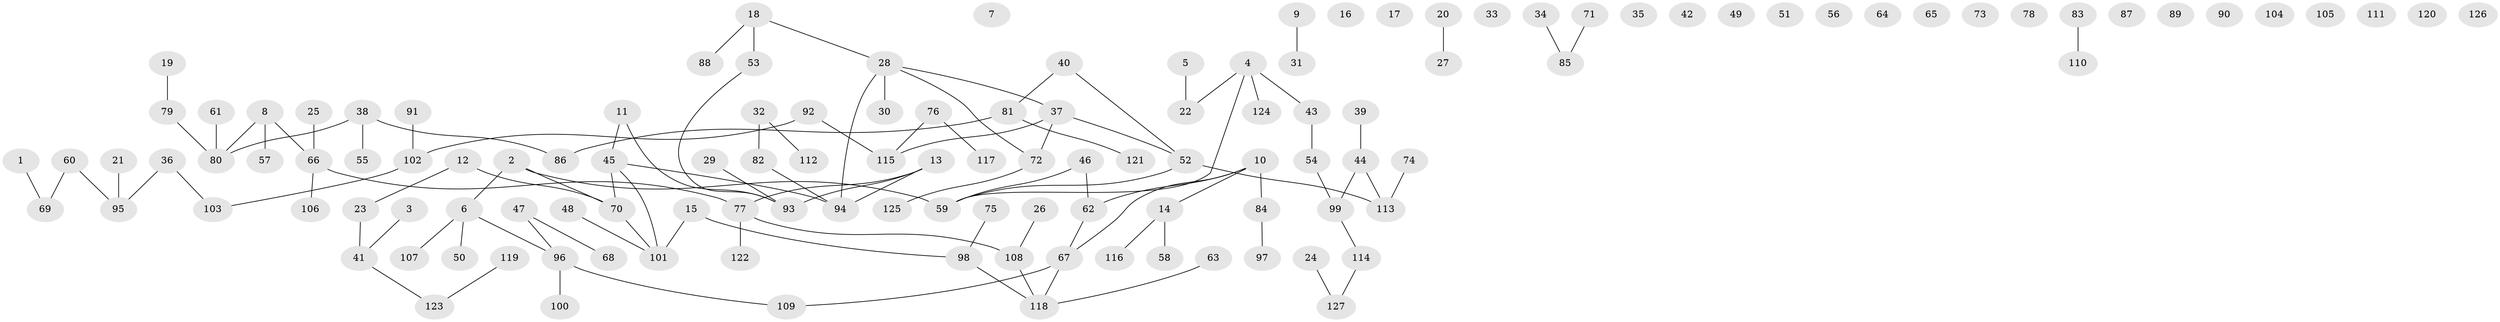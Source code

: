 // Generated by graph-tools (version 1.1) at 2025/00/03/09/25 03:00:50]
// undirected, 127 vertices, 112 edges
graph export_dot {
graph [start="1"]
  node [color=gray90,style=filled];
  1;
  2;
  3;
  4;
  5;
  6;
  7;
  8;
  9;
  10;
  11;
  12;
  13;
  14;
  15;
  16;
  17;
  18;
  19;
  20;
  21;
  22;
  23;
  24;
  25;
  26;
  27;
  28;
  29;
  30;
  31;
  32;
  33;
  34;
  35;
  36;
  37;
  38;
  39;
  40;
  41;
  42;
  43;
  44;
  45;
  46;
  47;
  48;
  49;
  50;
  51;
  52;
  53;
  54;
  55;
  56;
  57;
  58;
  59;
  60;
  61;
  62;
  63;
  64;
  65;
  66;
  67;
  68;
  69;
  70;
  71;
  72;
  73;
  74;
  75;
  76;
  77;
  78;
  79;
  80;
  81;
  82;
  83;
  84;
  85;
  86;
  87;
  88;
  89;
  90;
  91;
  92;
  93;
  94;
  95;
  96;
  97;
  98;
  99;
  100;
  101;
  102;
  103;
  104;
  105;
  106;
  107;
  108;
  109;
  110;
  111;
  112;
  113;
  114;
  115;
  116;
  117;
  118;
  119;
  120;
  121;
  122;
  123;
  124;
  125;
  126;
  127;
  1 -- 69;
  2 -- 6;
  2 -- 59;
  2 -- 70;
  3 -- 41;
  4 -- 22;
  4 -- 43;
  4 -- 59;
  4 -- 124;
  5 -- 22;
  6 -- 50;
  6 -- 96;
  6 -- 107;
  8 -- 57;
  8 -- 66;
  8 -- 80;
  9 -- 31;
  10 -- 14;
  10 -- 62;
  10 -- 67;
  10 -- 84;
  11 -- 45;
  11 -- 93;
  12 -- 23;
  12 -- 70;
  13 -- 77;
  13 -- 93;
  13 -- 94;
  14 -- 58;
  14 -- 116;
  15 -- 98;
  15 -- 101;
  18 -- 28;
  18 -- 53;
  18 -- 88;
  19 -- 79;
  20 -- 27;
  21 -- 95;
  23 -- 41;
  24 -- 127;
  25 -- 66;
  26 -- 108;
  28 -- 30;
  28 -- 37;
  28 -- 72;
  28 -- 94;
  29 -- 93;
  32 -- 82;
  32 -- 112;
  34 -- 85;
  36 -- 95;
  36 -- 103;
  37 -- 52;
  37 -- 72;
  37 -- 115;
  38 -- 55;
  38 -- 80;
  38 -- 86;
  39 -- 44;
  40 -- 52;
  40 -- 81;
  41 -- 123;
  43 -- 54;
  44 -- 99;
  44 -- 113;
  45 -- 70;
  45 -- 94;
  45 -- 101;
  46 -- 59;
  46 -- 62;
  47 -- 68;
  47 -- 96;
  48 -- 101;
  52 -- 59;
  52 -- 113;
  53 -- 93;
  54 -- 99;
  60 -- 69;
  60 -- 95;
  61 -- 80;
  62 -- 67;
  63 -- 118;
  66 -- 77;
  66 -- 106;
  67 -- 109;
  67 -- 118;
  70 -- 101;
  71 -- 85;
  72 -- 125;
  74 -- 113;
  75 -- 98;
  76 -- 115;
  76 -- 117;
  77 -- 108;
  77 -- 122;
  79 -- 80;
  81 -- 86;
  81 -- 121;
  82 -- 94;
  83 -- 110;
  84 -- 97;
  91 -- 102;
  92 -- 102;
  92 -- 115;
  96 -- 100;
  96 -- 109;
  98 -- 118;
  99 -- 114;
  102 -- 103;
  108 -- 118;
  114 -- 127;
  119 -- 123;
}
